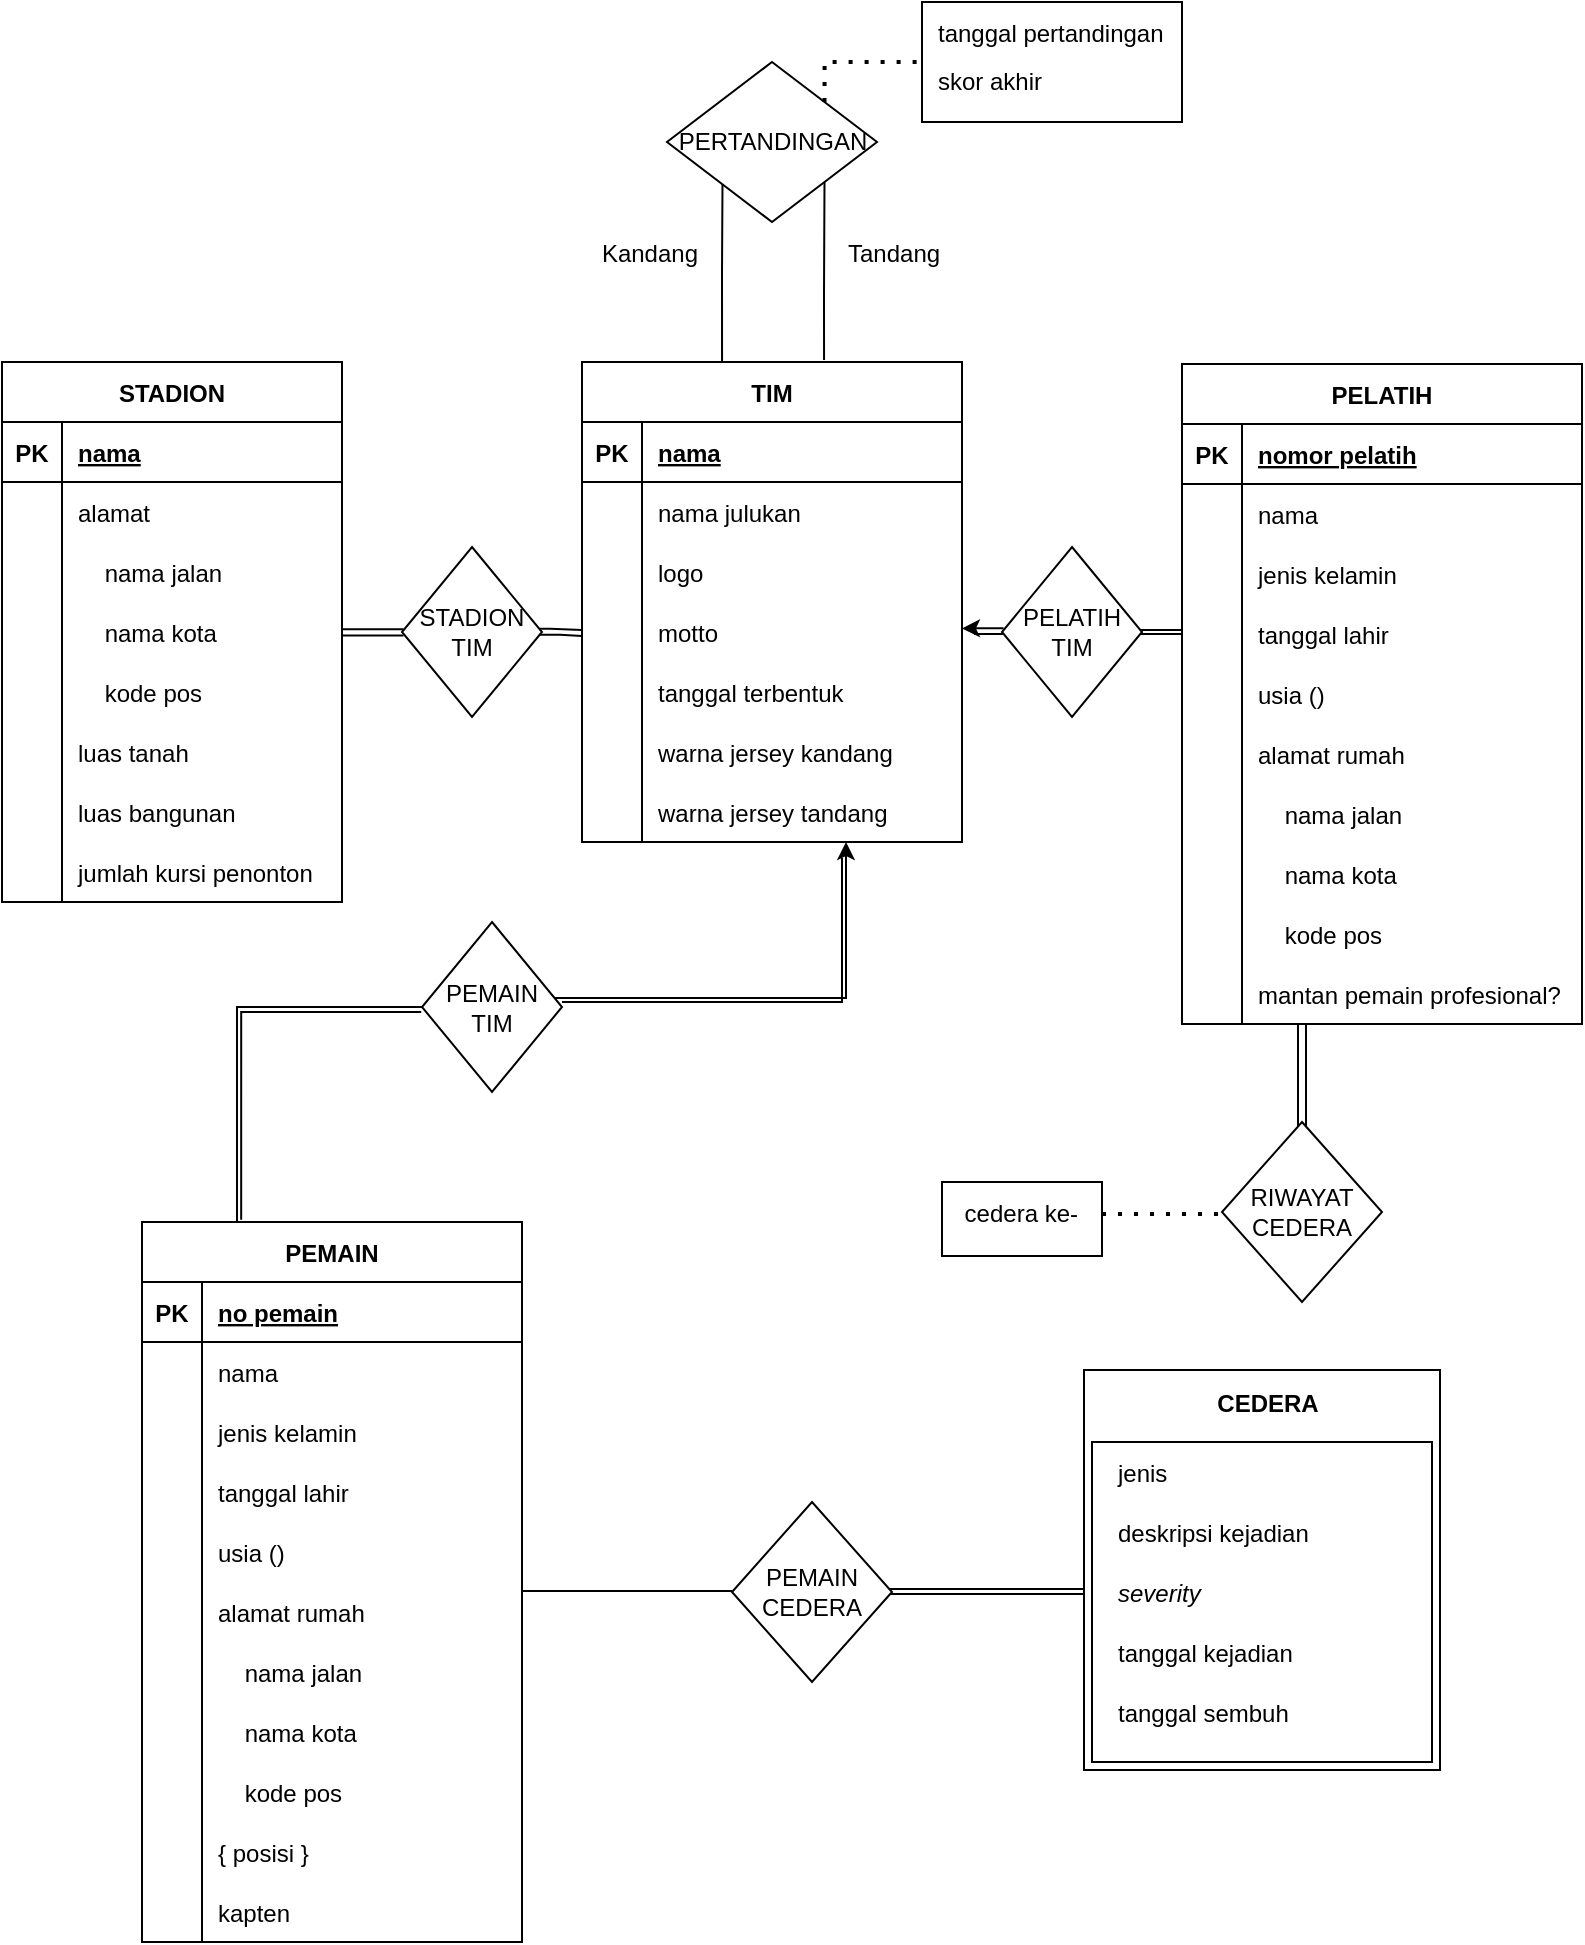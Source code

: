<mxfile version="15.4.3" type="github">
  <diagram id="R2lEEEUBdFMjLlhIrx00" name="Page-1">
    <mxGraphModel dx="981" dy="501" grid="1" gridSize="10" guides="1" tooltips="1" connect="1" arrows="1" fold="1" page="1" pageScale="1" pageWidth="850" pageHeight="1100" math="0" shadow="0" extFonts="Permanent Marker^https://fonts.googleapis.com/css?family=Permanent+Marker">
      <root>
        <mxCell id="0" />
        <mxCell id="1" parent="0" />
        <mxCell id="3cs7iNOFk-TtoTwp1J67-280" value="" style="rounded=0;whiteSpace=wrap;html=1;align=right;" vertex="1" parent="1">
          <mxGeometry x="561" y="704" width="178" height="200" as="geometry" />
        </mxCell>
        <mxCell id="3cs7iNOFk-TtoTwp1J67-141" value="" style="rounded=0;whiteSpace=wrap;html=1;align=right;" vertex="1" parent="1">
          <mxGeometry x="480" y="20" width="130" height="60" as="geometry" />
        </mxCell>
        <mxCell id="C-vyLk0tnHw3VtMMgP7b-2" value="STADION" style="shape=table;startSize=30;container=1;collapsible=1;childLayout=tableLayout;fixedRows=1;rowLines=0;fontStyle=1;align=center;resizeLast=1;" parent="1" vertex="1">
          <mxGeometry x="20" y="200" width="170" height="270" as="geometry" />
        </mxCell>
        <mxCell id="C-vyLk0tnHw3VtMMgP7b-3" value="" style="shape=partialRectangle;collapsible=0;dropTarget=0;pointerEvents=0;fillColor=none;points=[[0,0.5],[1,0.5]];portConstraint=eastwest;top=0;left=0;right=0;bottom=1;" parent="C-vyLk0tnHw3VtMMgP7b-2" vertex="1">
          <mxGeometry y="30" width="170" height="30" as="geometry" />
        </mxCell>
        <mxCell id="C-vyLk0tnHw3VtMMgP7b-4" value="PK" style="shape=partialRectangle;overflow=hidden;connectable=0;fillColor=none;top=0;left=0;bottom=0;right=0;fontStyle=1;" parent="C-vyLk0tnHw3VtMMgP7b-3" vertex="1">
          <mxGeometry width="30" height="30" as="geometry">
            <mxRectangle width="30" height="30" as="alternateBounds" />
          </mxGeometry>
        </mxCell>
        <mxCell id="C-vyLk0tnHw3VtMMgP7b-5" value="nama" style="shape=partialRectangle;overflow=hidden;connectable=0;fillColor=none;top=0;left=0;bottom=0;right=0;align=left;spacingLeft=6;fontStyle=5;" parent="C-vyLk0tnHw3VtMMgP7b-3" vertex="1">
          <mxGeometry x="30" width="140" height="30" as="geometry">
            <mxRectangle width="140" height="30" as="alternateBounds" />
          </mxGeometry>
        </mxCell>
        <mxCell id="C-vyLk0tnHw3VtMMgP7b-6" value="" style="shape=partialRectangle;collapsible=0;dropTarget=0;pointerEvents=0;fillColor=none;points=[[0,0.5],[1,0.5]];portConstraint=eastwest;top=0;left=0;right=0;bottom=0;" parent="C-vyLk0tnHw3VtMMgP7b-2" vertex="1">
          <mxGeometry y="60" width="170" height="30" as="geometry" />
        </mxCell>
        <mxCell id="C-vyLk0tnHw3VtMMgP7b-7" value="" style="shape=partialRectangle;overflow=hidden;connectable=0;fillColor=none;top=0;left=0;bottom=0;right=0;" parent="C-vyLk0tnHw3VtMMgP7b-6" vertex="1">
          <mxGeometry width="30" height="30" as="geometry">
            <mxRectangle width="30" height="30" as="alternateBounds" />
          </mxGeometry>
        </mxCell>
        <mxCell id="C-vyLk0tnHw3VtMMgP7b-8" value="alamat" style="shape=partialRectangle;overflow=hidden;connectable=0;fillColor=none;top=0;left=0;bottom=0;right=0;align=left;spacingLeft=6;" parent="C-vyLk0tnHw3VtMMgP7b-6" vertex="1">
          <mxGeometry x="30" width="140" height="30" as="geometry">
            <mxRectangle width="140" height="30" as="alternateBounds" />
          </mxGeometry>
        </mxCell>
        <mxCell id="C-vyLk0tnHw3VtMMgP7b-9" value="" style="shape=partialRectangle;collapsible=0;dropTarget=0;pointerEvents=0;fillColor=none;points=[[0,0.5],[1,0.5]];portConstraint=eastwest;top=0;left=0;right=0;bottom=0;" parent="C-vyLk0tnHw3VtMMgP7b-2" vertex="1">
          <mxGeometry y="90" width="170" height="30" as="geometry" />
        </mxCell>
        <mxCell id="C-vyLk0tnHw3VtMMgP7b-10" value="" style="shape=partialRectangle;overflow=hidden;connectable=0;fillColor=none;top=0;left=0;bottom=0;right=0;" parent="C-vyLk0tnHw3VtMMgP7b-9" vertex="1">
          <mxGeometry width="30" height="30" as="geometry">
            <mxRectangle width="30" height="30" as="alternateBounds" />
          </mxGeometry>
        </mxCell>
        <mxCell id="C-vyLk0tnHw3VtMMgP7b-11" value="    nama jalan" style="shape=partialRectangle;overflow=hidden;connectable=0;fillColor=none;top=0;left=0;bottom=0;right=0;align=left;spacingLeft=6;" parent="C-vyLk0tnHw3VtMMgP7b-9" vertex="1">
          <mxGeometry x="30" width="140" height="30" as="geometry">
            <mxRectangle width="140" height="30" as="alternateBounds" />
          </mxGeometry>
        </mxCell>
        <mxCell id="3cs7iNOFk-TtoTwp1J67-27" value="" style="shape=partialRectangle;collapsible=0;dropTarget=0;pointerEvents=0;fillColor=none;points=[[0,0.5],[1,0.5]];portConstraint=eastwest;top=0;left=0;right=0;bottom=0;" vertex="1" parent="C-vyLk0tnHw3VtMMgP7b-2">
          <mxGeometry y="120" width="170" height="30" as="geometry" />
        </mxCell>
        <mxCell id="3cs7iNOFk-TtoTwp1J67-28" value="" style="shape=partialRectangle;overflow=hidden;connectable=0;fillColor=none;top=0;left=0;bottom=0;right=0;" vertex="1" parent="3cs7iNOFk-TtoTwp1J67-27">
          <mxGeometry width="30" height="30" as="geometry">
            <mxRectangle width="30" height="30" as="alternateBounds" />
          </mxGeometry>
        </mxCell>
        <mxCell id="3cs7iNOFk-TtoTwp1J67-29" value="    nama kota" style="shape=partialRectangle;overflow=hidden;connectable=0;fillColor=none;top=0;left=0;bottom=0;right=0;align=left;spacingLeft=6;" vertex="1" parent="3cs7iNOFk-TtoTwp1J67-27">
          <mxGeometry x="30" width="140" height="30" as="geometry">
            <mxRectangle width="140" height="30" as="alternateBounds" />
          </mxGeometry>
        </mxCell>
        <mxCell id="3cs7iNOFk-TtoTwp1J67-45" value="" style="shape=partialRectangle;collapsible=0;dropTarget=0;pointerEvents=0;fillColor=none;points=[[0,0.5],[1,0.5]];portConstraint=eastwest;top=0;left=0;right=0;bottom=0;" vertex="1" parent="C-vyLk0tnHw3VtMMgP7b-2">
          <mxGeometry y="150" width="170" height="30" as="geometry" />
        </mxCell>
        <mxCell id="3cs7iNOFk-TtoTwp1J67-46" value="" style="shape=partialRectangle;overflow=hidden;connectable=0;fillColor=none;top=0;left=0;bottom=0;right=0;" vertex="1" parent="3cs7iNOFk-TtoTwp1J67-45">
          <mxGeometry width="30" height="30" as="geometry">
            <mxRectangle width="30" height="30" as="alternateBounds" />
          </mxGeometry>
        </mxCell>
        <mxCell id="3cs7iNOFk-TtoTwp1J67-47" value="    kode pos" style="shape=partialRectangle;overflow=hidden;connectable=0;fillColor=none;top=0;left=0;bottom=0;right=0;align=left;spacingLeft=6;" vertex="1" parent="3cs7iNOFk-TtoTwp1J67-45">
          <mxGeometry x="30" width="140" height="30" as="geometry">
            <mxRectangle width="140" height="30" as="alternateBounds" />
          </mxGeometry>
        </mxCell>
        <mxCell id="3cs7iNOFk-TtoTwp1J67-42" value="" style="shape=partialRectangle;collapsible=0;dropTarget=0;pointerEvents=0;fillColor=none;points=[[0,0.5],[1,0.5]];portConstraint=eastwest;top=0;left=0;right=0;bottom=0;" vertex="1" parent="C-vyLk0tnHw3VtMMgP7b-2">
          <mxGeometry y="180" width="170" height="30" as="geometry" />
        </mxCell>
        <mxCell id="3cs7iNOFk-TtoTwp1J67-43" value="" style="shape=partialRectangle;overflow=hidden;connectable=0;fillColor=none;top=0;left=0;bottom=0;right=0;" vertex="1" parent="3cs7iNOFk-TtoTwp1J67-42">
          <mxGeometry width="30" height="30" as="geometry">
            <mxRectangle width="30" height="30" as="alternateBounds" />
          </mxGeometry>
        </mxCell>
        <mxCell id="3cs7iNOFk-TtoTwp1J67-44" value="luas tanah" style="shape=partialRectangle;overflow=hidden;connectable=0;fillColor=none;top=0;left=0;bottom=0;right=0;align=left;spacingLeft=6;" vertex="1" parent="3cs7iNOFk-TtoTwp1J67-42">
          <mxGeometry x="30" width="140" height="30" as="geometry">
            <mxRectangle width="140" height="30" as="alternateBounds" />
          </mxGeometry>
        </mxCell>
        <mxCell id="3cs7iNOFk-TtoTwp1J67-48" value="" style="shape=partialRectangle;collapsible=0;dropTarget=0;pointerEvents=0;fillColor=none;points=[[0,0.5],[1,0.5]];portConstraint=eastwest;top=0;left=0;right=0;bottom=0;" vertex="1" parent="C-vyLk0tnHw3VtMMgP7b-2">
          <mxGeometry y="210" width="170" height="30" as="geometry" />
        </mxCell>
        <mxCell id="3cs7iNOFk-TtoTwp1J67-49" value="" style="shape=partialRectangle;overflow=hidden;connectable=0;fillColor=none;top=0;left=0;bottom=0;right=0;" vertex="1" parent="3cs7iNOFk-TtoTwp1J67-48">
          <mxGeometry width="30" height="30" as="geometry">
            <mxRectangle width="30" height="30" as="alternateBounds" />
          </mxGeometry>
        </mxCell>
        <mxCell id="3cs7iNOFk-TtoTwp1J67-50" value="luas bangunan" style="shape=partialRectangle;overflow=hidden;connectable=0;fillColor=none;top=0;left=0;bottom=0;right=0;align=left;spacingLeft=6;" vertex="1" parent="3cs7iNOFk-TtoTwp1J67-48">
          <mxGeometry x="30" width="140" height="30" as="geometry">
            <mxRectangle width="140" height="30" as="alternateBounds" />
          </mxGeometry>
        </mxCell>
        <mxCell id="3cs7iNOFk-TtoTwp1J67-51" value="" style="shape=partialRectangle;collapsible=0;dropTarget=0;pointerEvents=0;fillColor=none;points=[[0,0.5],[1,0.5]];portConstraint=eastwest;top=0;left=0;right=0;bottom=0;" vertex="1" parent="C-vyLk0tnHw3VtMMgP7b-2">
          <mxGeometry y="240" width="170" height="30" as="geometry" />
        </mxCell>
        <mxCell id="3cs7iNOFk-TtoTwp1J67-52" value="" style="shape=partialRectangle;overflow=hidden;connectable=0;fillColor=none;top=0;left=0;bottom=0;right=0;" vertex="1" parent="3cs7iNOFk-TtoTwp1J67-51">
          <mxGeometry width="30" height="30" as="geometry">
            <mxRectangle width="30" height="30" as="alternateBounds" />
          </mxGeometry>
        </mxCell>
        <mxCell id="3cs7iNOFk-TtoTwp1J67-53" value="jumlah kursi penonton" style="shape=partialRectangle;overflow=hidden;connectable=0;fillColor=none;top=0;left=0;bottom=0;right=0;align=left;spacingLeft=6;" vertex="1" parent="3cs7iNOFk-TtoTwp1J67-51">
          <mxGeometry x="30" width="140" height="30" as="geometry">
            <mxRectangle width="140" height="30" as="alternateBounds" />
          </mxGeometry>
        </mxCell>
        <mxCell id="C-vyLk0tnHw3VtMMgP7b-13" value="PELATIH" style="shape=table;startSize=30;container=1;collapsible=1;childLayout=tableLayout;fixedRows=1;rowLines=0;fontStyle=1;align=center;resizeLast=1;" parent="1" vertex="1">
          <mxGeometry x="610" y="201" width="200" height="330" as="geometry" />
        </mxCell>
        <mxCell id="C-vyLk0tnHw3VtMMgP7b-14" value="" style="shape=partialRectangle;collapsible=0;dropTarget=0;pointerEvents=0;fillColor=none;points=[[0,0.5],[1,0.5]];portConstraint=eastwest;top=0;left=0;right=0;bottom=1;" parent="C-vyLk0tnHw3VtMMgP7b-13" vertex="1">
          <mxGeometry y="30" width="200" height="30" as="geometry" />
        </mxCell>
        <mxCell id="C-vyLk0tnHw3VtMMgP7b-15" value="PK" style="shape=partialRectangle;overflow=hidden;connectable=0;fillColor=none;top=0;left=0;bottom=0;right=0;fontStyle=1;" parent="C-vyLk0tnHw3VtMMgP7b-14" vertex="1">
          <mxGeometry width="30" height="30" as="geometry">
            <mxRectangle width="30" height="30" as="alternateBounds" />
          </mxGeometry>
        </mxCell>
        <mxCell id="C-vyLk0tnHw3VtMMgP7b-16" value="nomor pelatih" style="shape=partialRectangle;overflow=hidden;connectable=0;fillColor=none;top=0;left=0;bottom=0;right=0;align=left;spacingLeft=6;fontStyle=5;" parent="C-vyLk0tnHw3VtMMgP7b-14" vertex="1">
          <mxGeometry x="30" width="170" height="30" as="geometry">
            <mxRectangle width="170" height="30" as="alternateBounds" />
          </mxGeometry>
        </mxCell>
        <mxCell id="C-vyLk0tnHw3VtMMgP7b-17" value="" style="shape=partialRectangle;collapsible=0;dropTarget=0;pointerEvents=0;fillColor=none;points=[[0,0.5],[1,0.5]];portConstraint=eastwest;top=0;left=0;right=0;bottom=0;" parent="C-vyLk0tnHw3VtMMgP7b-13" vertex="1">
          <mxGeometry y="60" width="200" height="30" as="geometry" />
        </mxCell>
        <mxCell id="C-vyLk0tnHw3VtMMgP7b-18" value="" style="shape=partialRectangle;overflow=hidden;connectable=0;fillColor=none;top=0;left=0;bottom=0;right=0;" parent="C-vyLk0tnHw3VtMMgP7b-17" vertex="1">
          <mxGeometry width="30" height="30" as="geometry">
            <mxRectangle width="30" height="30" as="alternateBounds" />
          </mxGeometry>
        </mxCell>
        <mxCell id="C-vyLk0tnHw3VtMMgP7b-19" value="nama" style="shape=partialRectangle;overflow=hidden;connectable=0;fillColor=none;top=0;left=0;bottom=0;right=0;align=left;spacingLeft=6;" parent="C-vyLk0tnHw3VtMMgP7b-17" vertex="1">
          <mxGeometry x="30" width="170" height="30" as="geometry">
            <mxRectangle width="170" height="30" as="alternateBounds" />
          </mxGeometry>
        </mxCell>
        <mxCell id="C-vyLk0tnHw3VtMMgP7b-20" value="" style="shape=partialRectangle;collapsible=0;dropTarget=0;pointerEvents=0;fillColor=none;points=[[0,0.5],[1,0.5]];portConstraint=eastwest;top=0;left=0;right=0;bottom=0;" parent="C-vyLk0tnHw3VtMMgP7b-13" vertex="1">
          <mxGeometry y="90" width="200" height="30" as="geometry" />
        </mxCell>
        <mxCell id="C-vyLk0tnHw3VtMMgP7b-21" value="" style="shape=partialRectangle;overflow=hidden;connectable=0;fillColor=none;top=0;left=0;bottom=0;right=0;" parent="C-vyLk0tnHw3VtMMgP7b-20" vertex="1">
          <mxGeometry width="30" height="30" as="geometry">
            <mxRectangle width="30" height="30" as="alternateBounds" />
          </mxGeometry>
        </mxCell>
        <mxCell id="C-vyLk0tnHw3VtMMgP7b-22" value="jenis kelamin" style="shape=partialRectangle;overflow=hidden;connectable=0;fillColor=none;top=0;left=0;bottom=0;right=0;align=left;spacingLeft=6;" parent="C-vyLk0tnHw3VtMMgP7b-20" vertex="1">
          <mxGeometry x="30" width="170" height="30" as="geometry">
            <mxRectangle width="170" height="30" as="alternateBounds" />
          </mxGeometry>
        </mxCell>
        <mxCell id="3cs7iNOFk-TtoTwp1J67-61" value="" style="shape=partialRectangle;collapsible=0;dropTarget=0;pointerEvents=0;fillColor=none;points=[[0,0.5],[1,0.5]];portConstraint=eastwest;top=0;left=0;right=0;bottom=0;" vertex="1" parent="C-vyLk0tnHw3VtMMgP7b-13">
          <mxGeometry y="120" width="200" height="30" as="geometry" />
        </mxCell>
        <mxCell id="3cs7iNOFk-TtoTwp1J67-62" value="" style="shape=partialRectangle;overflow=hidden;connectable=0;fillColor=none;top=0;left=0;bottom=0;right=0;" vertex="1" parent="3cs7iNOFk-TtoTwp1J67-61">
          <mxGeometry width="30" height="30" as="geometry">
            <mxRectangle width="30" height="30" as="alternateBounds" />
          </mxGeometry>
        </mxCell>
        <mxCell id="3cs7iNOFk-TtoTwp1J67-63" value="tanggal lahir" style="shape=partialRectangle;overflow=hidden;connectable=0;fillColor=none;top=0;left=0;bottom=0;right=0;align=left;spacingLeft=6;" vertex="1" parent="3cs7iNOFk-TtoTwp1J67-61">
          <mxGeometry x="30" width="170" height="30" as="geometry">
            <mxRectangle width="170" height="30" as="alternateBounds" />
          </mxGeometry>
        </mxCell>
        <mxCell id="3cs7iNOFk-TtoTwp1J67-76" value="" style="shape=partialRectangle;collapsible=0;dropTarget=0;pointerEvents=0;fillColor=none;points=[[0,0.5],[1,0.5]];portConstraint=eastwest;top=0;left=0;right=0;bottom=0;" vertex="1" parent="C-vyLk0tnHw3VtMMgP7b-13">
          <mxGeometry y="150" width="200" height="30" as="geometry" />
        </mxCell>
        <mxCell id="3cs7iNOFk-TtoTwp1J67-77" value="" style="shape=partialRectangle;overflow=hidden;connectable=0;fillColor=none;top=0;left=0;bottom=0;right=0;" vertex="1" parent="3cs7iNOFk-TtoTwp1J67-76">
          <mxGeometry width="30" height="30" as="geometry">
            <mxRectangle width="30" height="30" as="alternateBounds" />
          </mxGeometry>
        </mxCell>
        <mxCell id="3cs7iNOFk-TtoTwp1J67-78" value="usia ()" style="shape=partialRectangle;overflow=hidden;connectable=0;fillColor=none;top=0;left=0;bottom=0;right=0;align=left;spacingLeft=6;" vertex="1" parent="3cs7iNOFk-TtoTwp1J67-76">
          <mxGeometry x="30" width="170" height="30" as="geometry">
            <mxRectangle width="170" height="30" as="alternateBounds" />
          </mxGeometry>
        </mxCell>
        <mxCell id="3cs7iNOFk-TtoTwp1J67-79" value="" style="shape=partialRectangle;collapsible=0;dropTarget=0;pointerEvents=0;fillColor=none;points=[[0,0.5],[1,0.5]];portConstraint=eastwest;top=0;left=0;right=0;bottom=0;" vertex="1" parent="C-vyLk0tnHw3VtMMgP7b-13">
          <mxGeometry y="180" width="200" height="30" as="geometry" />
        </mxCell>
        <mxCell id="3cs7iNOFk-TtoTwp1J67-80" value="" style="shape=partialRectangle;overflow=hidden;connectable=0;fillColor=none;top=0;left=0;bottom=0;right=0;" vertex="1" parent="3cs7iNOFk-TtoTwp1J67-79">
          <mxGeometry width="30" height="30" as="geometry">
            <mxRectangle width="30" height="30" as="alternateBounds" />
          </mxGeometry>
        </mxCell>
        <mxCell id="3cs7iNOFk-TtoTwp1J67-81" value="alamat rumah" style="shape=partialRectangle;overflow=hidden;connectable=0;fillColor=none;top=0;left=0;bottom=0;right=0;align=left;spacingLeft=6;" vertex="1" parent="3cs7iNOFk-TtoTwp1J67-79">
          <mxGeometry x="30" width="170" height="30" as="geometry">
            <mxRectangle width="170" height="30" as="alternateBounds" />
          </mxGeometry>
        </mxCell>
        <mxCell id="3cs7iNOFk-TtoTwp1J67-82" value="" style="shape=partialRectangle;collapsible=0;dropTarget=0;pointerEvents=0;fillColor=none;points=[[0,0.5],[1,0.5]];portConstraint=eastwest;top=0;left=0;right=0;bottom=0;" vertex="1" parent="C-vyLk0tnHw3VtMMgP7b-13">
          <mxGeometry y="210" width="200" height="30" as="geometry" />
        </mxCell>
        <mxCell id="3cs7iNOFk-TtoTwp1J67-83" value="" style="shape=partialRectangle;overflow=hidden;connectable=0;fillColor=none;top=0;left=0;bottom=0;right=0;" vertex="1" parent="3cs7iNOFk-TtoTwp1J67-82">
          <mxGeometry width="30" height="30" as="geometry">
            <mxRectangle width="30" height="30" as="alternateBounds" />
          </mxGeometry>
        </mxCell>
        <mxCell id="3cs7iNOFk-TtoTwp1J67-84" value="    nama jalan" style="shape=partialRectangle;overflow=hidden;connectable=0;fillColor=none;top=0;left=0;bottom=0;right=0;align=left;spacingLeft=6;" vertex="1" parent="3cs7iNOFk-TtoTwp1J67-82">
          <mxGeometry x="30" width="170" height="30" as="geometry">
            <mxRectangle width="170" height="30" as="alternateBounds" />
          </mxGeometry>
        </mxCell>
        <mxCell id="3cs7iNOFk-TtoTwp1J67-85" value="" style="shape=partialRectangle;collapsible=0;dropTarget=0;pointerEvents=0;fillColor=none;points=[[0,0.5],[1,0.5]];portConstraint=eastwest;top=0;left=0;right=0;bottom=0;" vertex="1" parent="C-vyLk0tnHw3VtMMgP7b-13">
          <mxGeometry y="240" width="200" height="30" as="geometry" />
        </mxCell>
        <mxCell id="3cs7iNOFk-TtoTwp1J67-86" value="" style="shape=partialRectangle;overflow=hidden;connectable=0;fillColor=none;top=0;left=0;bottom=0;right=0;" vertex="1" parent="3cs7iNOFk-TtoTwp1J67-85">
          <mxGeometry width="30" height="30" as="geometry">
            <mxRectangle width="30" height="30" as="alternateBounds" />
          </mxGeometry>
        </mxCell>
        <mxCell id="3cs7iNOFk-TtoTwp1J67-87" value="    nama kota" style="shape=partialRectangle;overflow=hidden;connectable=0;fillColor=none;top=0;left=0;bottom=0;right=0;align=left;spacingLeft=6;" vertex="1" parent="3cs7iNOFk-TtoTwp1J67-85">
          <mxGeometry x="30" width="170" height="30" as="geometry">
            <mxRectangle width="170" height="30" as="alternateBounds" />
          </mxGeometry>
        </mxCell>
        <mxCell id="3cs7iNOFk-TtoTwp1J67-88" value="" style="shape=partialRectangle;collapsible=0;dropTarget=0;pointerEvents=0;fillColor=none;points=[[0,0.5],[1,0.5]];portConstraint=eastwest;top=0;left=0;right=0;bottom=0;" vertex="1" parent="C-vyLk0tnHw3VtMMgP7b-13">
          <mxGeometry y="270" width="200" height="30" as="geometry" />
        </mxCell>
        <mxCell id="3cs7iNOFk-TtoTwp1J67-89" value="" style="shape=partialRectangle;overflow=hidden;connectable=0;fillColor=none;top=0;left=0;bottom=0;right=0;" vertex="1" parent="3cs7iNOFk-TtoTwp1J67-88">
          <mxGeometry width="30" height="30" as="geometry">
            <mxRectangle width="30" height="30" as="alternateBounds" />
          </mxGeometry>
        </mxCell>
        <mxCell id="3cs7iNOFk-TtoTwp1J67-90" value="    kode pos" style="shape=partialRectangle;overflow=hidden;connectable=0;fillColor=none;top=0;left=0;bottom=0;right=0;align=left;spacingLeft=6;" vertex="1" parent="3cs7iNOFk-TtoTwp1J67-88">
          <mxGeometry x="30" width="170" height="30" as="geometry">
            <mxRectangle width="170" height="30" as="alternateBounds" />
          </mxGeometry>
        </mxCell>
        <mxCell id="3cs7iNOFk-TtoTwp1J67-91" value="" style="shape=partialRectangle;collapsible=0;dropTarget=0;pointerEvents=0;fillColor=none;points=[[0,0.5],[1,0.5]];portConstraint=eastwest;top=0;left=0;right=0;bottom=0;" vertex="1" parent="C-vyLk0tnHw3VtMMgP7b-13">
          <mxGeometry y="300" width="200" height="30" as="geometry" />
        </mxCell>
        <mxCell id="3cs7iNOFk-TtoTwp1J67-92" value="" style="shape=partialRectangle;overflow=hidden;connectable=0;fillColor=none;top=0;left=0;bottom=0;right=0;" vertex="1" parent="3cs7iNOFk-TtoTwp1J67-91">
          <mxGeometry width="30" height="30" as="geometry">
            <mxRectangle width="30" height="30" as="alternateBounds" />
          </mxGeometry>
        </mxCell>
        <mxCell id="3cs7iNOFk-TtoTwp1J67-93" value="mantan pemain profesional?" style="shape=partialRectangle;overflow=hidden;connectable=0;fillColor=none;top=0;left=0;bottom=0;right=0;align=left;spacingLeft=6;" vertex="1" parent="3cs7iNOFk-TtoTwp1J67-91">
          <mxGeometry x="30" width="170" height="30" as="geometry">
            <mxRectangle width="170" height="30" as="alternateBounds" />
          </mxGeometry>
        </mxCell>
        <mxCell id="C-vyLk0tnHw3VtMMgP7b-23" value="TIM" style="shape=table;startSize=30;container=1;collapsible=1;childLayout=tableLayout;fixedRows=1;rowLines=0;fontStyle=1;align=center;resizeLast=1;" parent="1" vertex="1">
          <mxGeometry x="310" y="200" width="190" height="240" as="geometry" />
        </mxCell>
        <mxCell id="C-vyLk0tnHw3VtMMgP7b-24" value="" style="shape=partialRectangle;collapsible=0;dropTarget=0;pointerEvents=0;fillColor=none;points=[[0,0.5],[1,0.5]];portConstraint=eastwest;top=0;left=0;right=0;bottom=1;" parent="C-vyLk0tnHw3VtMMgP7b-23" vertex="1">
          <mxGeometry y="30" width="190" height="30" as="geometry" />
        </mxCell>
        <mxCell id="C-vyLk0tnHw3VtMMgP7b-25" value="PK" style="shape=partialRectangle;overflow=hidden;connectable=0;fillColor=none;top=0;left=0;bottom=0;right=0;fontStyle=1;" parent="C-vyLk0tnHw3VtMMgP7b-24" vertex="1">
          <mxGeometry width="30" height="30" as="geometry">
            <mxRectangle width="30" height="30" as="alternateBounds" />
          </mxGeometry>
        </mxCell>
        <mxCell id="C-vyLk0tnHw3VtMMgP7b-26" value="nama" style="shape=partialRectangle;overflow=hidden;connectable=0;fillColor=none;top=0;left=0;bottom=0;right=0;align=left;spacingLeft=6;fontStyle=5;" parent="C-vyLk0tnHw3VtMMgP7b-24" vertex="1">
          <mxGeometry x="30" width="160" height="30" as="geometry">
            <mxRectangle width="160" height="30" as="alternateBounds" />
          </mxGeometry>
        </mxCell>
        <mxCell id="C-vyLk0tnHw3VtMMgP7b-27" value="" style="shape=partialRectangle;collapsible=0;dropTarget=0;pointerEvents=0;fillColor=none;points=[[0,0.5],[1,0.5]];portConstraint=eastwest;top=0;left=0;right=0;bottom=0;" parent="C-vyLk0tnHw3VtMMgP7b-23" vertex="1">
          <mxGeometry y="60" width="190" height="30" as="geometry" />
        </mxCell>
        <mxCell id="C-vyLk0tnHw3VtMMgP7b-28" value="" style="shape=partialRectangle;overflow=hidden;connectable=0;fillColor=none;top=0;left=0;bottom=0;right=0;" parent="C-vyLk0tnHw3VtMMgP7b-27" vertex="1">
          <mxGeometry width="30" height="30" as="geometry">
            <mxRectangle width="30" height="30" as="alternateBounds" />
          </mxGeometry>
        </mxCell>
        <mxCell id="C-vyLk0tnHw3VtMMgP7b-29" value="nama julukan" style="shape=partialRectangle;overflow=hidden;connectable=0;fillColor=none;top=0;left=0;bottom=0;right=0;align=left;spacingLeft=6;" parent="C-vyLk0tnHw3VtMMgP7b-27" vertex="1">
          <mxGeometry x="30" width="160" height="30" as="geometry">
            <mxRectangle width="160" height="30" as="alternateBounds" />
          </mxGeometry>
        </mxCell>
        <mxCell id="3cs7iNOFk-TtoTwp1J67-9" value="" style="shape=partialRectangle;collapsible=0;dropTarget=0;pointerEvents=0;fillColor=none;points=[[0,0.5],[1,0.5]];portConstraint=eastwest;top=0;left=0;right=0;bottom=0;" vertex="1" parent="C-vyLk0tnHw3VtMMgP7b-23">
          <mxGeometry y="90" width="190" height="30" as="geometry" />
        </mxCell>
        <mxCell id="3cs7iNOFk-TtoTwp1J67-10" value="" style="shape=partialRectangle;overflow=hidden;connectable=0;fillColor=none;top=0;left=0;bottom=0;right=0;" vertex="1" parent="3cs7iNOFk-TtoTwp1J67-9">
          <mxGeometry width="30" height="30" as="geometry">
            <mxRectangle width="30" height="30" as="alternateBounds" />
          </mxGeometry>
        </mxCell>
        <mxCell id="3cs7iNOFk-TtoTwp1J67-11" value="logo" style="shape=partialRectangle;overflow=hidden;connectable=0;fillColor=none;top=0;left=0;bottom=0;right=0;align=left;spacingLeft=6;" vertex="1" parent="3cs7iNOFk-TtoTwp1J67-9">
          <mxGeometry x="30" width="160" height="30" as="geometry">
            <mxRectangle width="160" height="30" as="alternateBounds" />
          </mxGeometry>
        </mxCell>
        <mxCell id="3cs7iNOFk-TtoTwp1J67-12" value="" style="shape=partialRectangle;collapsible=0;dropTarget=0;pointerEvents=0;fillColor=none;points=[[0,0.5],[1,0.5]];portConstraint=eastwest;top=0;left=0;right=0;bottom=0;" vertex="1" parent="C-vyLk0tnHw3VtMMgP7b-23">
          <mxGeometry y="120" width="190" height="30" as="geometry" />
        </mxCell>
        <mxCell id="3cs7iNOFk-TtoTwp1J67-13" value="" style="shape=partialRectangle;overflow=hidden;connectable=0;fillColor=none;top=0;left=0;bottom=0;right=0;" vertex="1" parent="3cs7iNOFk-TtoTwp1J67-12">
          <mxGeometry width="30" height="30" as="geometry">
            <mxRectangle width="30" height="30" as="alternateBounds" />
          </mxGeometry>
        </mxCell>
        <mxCell id="3cs7iNOFk-TtoTwp1J67-14" value="motto" style="shape=partialRectangle;overflow=hidden;connectable=0;fillColor=none;top=0;left=0;bottom=0;right=0;align=left;spacingLeft=6;" vertex="1" parent="3cs7iNOFk-TtoTwp1J67-12">
          <mxGeometry x="30" width="160" height="30" as="geometry">
            <mxRectangle width="160" height="30" as="alternateBounds" />
          </mxGeometry>
        </mxCell>
        <mxCell id="3cs7iNOFk-TtoTwp1J67-15" value="" style="shape=partialRectangle;collapsible=0;dropTarget=0;pointerEvents=0;fillColor=none;points=[[0,0.5],[1,0.5]];portConstraint=eastwest;top=0;left=0;right=0;bottom=0;" vertex="1" parent="C-vyLk0tnHw3VtMMgP7b-23">
          <mxGeometry y="150" width="190" height="30" as="geometry" />
        </mxCell>
        <mxCell id="3cs7iNOFk-TtoTwp1J67-16" value="" style="shape=partialRectangle;overflow=hidden;connectable=0;fillColor=none;top=0;left=0;bottom=0;right=0;" vertex="1" parent="3cs7iNOFk-TtoTwp1J67-15">
          <mxGeometry width="30" height="30" as="geometry">
            <mxRectangle width="30" height="30" as="alternateBounds" />
          </mxGeometry>
        </mxCell>
        <mxCell id="3cs7iNOFk-TtoTwp1J67-17" value="tanggal terbentuk" style="shape=partialRectangle;overflow=hidden;connectable=0;fillColor=none;top=0;left=0;bottom=0;right=0;align=left;spacingLeft=6;" vertex="1" parent="3cs7iNOFk-TtoTwp1J67-15">
          <mxGeometry x="30" width="160" height="30" as="geometry">
            <mxRectangle width="160" height="30" as="alternateBounds" />
          </mxGeometry>
        </mxCell>
        <mxCell id="3cs7iNOFk-TtoTwp1J67-18" value="" style="shape=partialRectangle;collapsible=0;dropTarget=0;pointerEvents=0;fillColor=none;points=[[0,0.5],[1,0.5]];portConstraint=eastwest;top=0;left=0;right=0;bottom=0;" vertex="1" parent="C-vyLk0tnHw3VtMMgP7b-23">
          <mxGeometry y="180" width="190" height="30" as="geometry" />
        </mxCell>
        <mxCell id="3cs7iNOFk-TtoTwp1J67-19" value="" style="shape=partialRectangle;overflow=hidden;connectable=0;fillColor=none;top=0;left=0;bottom=0;right=0;" vertex="1" parent="3cs7iNOFk-TtoTwp1J67-18">
          <mxGeometry width="30" height="30" as="geometry">
            <mxRectangle width="30" height="30" as="alternateBounds" />
          </mxGeometry>
        </mxCell>
        <mxCell id="3cs7iNOFk-TtoTwp1J67-20" value="warna jersey kandang" style="shape=partialRectangle;overflow=hidden;connectable=0;fillColor=none;top=0;left=0;bottom=0;right=0;align=left;spacingLeft=6;" vertex="1" parent="3cs7iNOFk-TtoTwp1J67-18">
          <mxGeometry x="30" width="160" height="30" as="geometry">
            <mxRectangle width="160" height="30" as="alternateBounds" />
          </mxGeometry>
        </mxCell>
        <mxCell id="3cs7iNOFk-TtoTwp1J67-21" value="" style="shape=partialRectangle;collapsible=0;dropTarget=0;pointerEvents=0;fillColor=none;points=[[0,0.5],[1,0.5]];portConstraint=eastwest;top=0;left=0;right=0;bottom=0;" vertex="1" parent="C-vyLk0tnHw3VtMMgP7b-23">
          <mxGeometry y="210" width="190" height="30" as="geometry" />
        </mxCell>
        <mxCell id="3cs7iNOFk-TtoTwp1J67-22" value="" style="shape=partialRectangle;overflow=hidden;connectable=0;fillColor=none;top=0;left=0;bottom=0;right=0;" vertex="1" parent="3cs7iNOFk-TtoTwp1J67-21">
          <mxGeometry width="30" height="30" as="geometry">
            <mxRectangle width="30" height="30" as="alternateBounds" />
          </mxGeometry>
        </mxCell>
        <mxCell id="3cs7iNOFk-TtoTwp1J67-23" value="warna jersey tandang" style="shape=partialRectangle;overflow=hidden;connectable=0;fillColor=none;top=0;left=0;bottom=0;right=0;align=left;spacingLeft=6;" vertex="1" parent="3cs7iNOFk-TtoTwp1J67-21">
          <mxGeometry x="30" width="160" height="30" as="geometry">
            <mxRectangle width="160" height="30" as="alternateBounds" />
          </mxGeometry>
        </mxCell>
        <mxCell id="3cs7iNOFk-TtoTwp1J67-94" value="STADION&lt;br&gt;TIM" style="rhombus;whiteSpace=wrap;html=1;" vertex="1" parent="1">
          <mxGeometry x="220" y="292.5" width="70" height="85" as="geometry" />
        </mxCell>
        <mxCell id="3cs7iNOFk-TtoTwp1J67-99" value="PERTANDINGAN" style="rhombus;whiteSpace=wrap;html=1;" vertex="1" parent="1">
          <mxGeometry x="352.5" y="50" width="105" height="80" as="geometry" />
        </mxCell>
        <mxCell id="3cs7iNOFk-TtoTwp1J67-101" value="" style="endArrow=none;html=1;rounded=0;edgeStyle=orthogonalEdgeStyle;entryX=1;entryY=1;entryDx=0;entryDy=0;exitX=0.637;exitY=-0.004;exitDx=0;exitDy=0;exitPerimeter=0;" edge="1" parent="1" source="C-vyLk0tnHw3VtMMgP7b-23" target="3cs7iNOFk-TtoTwp1J67-99">
          <mxGeometry width="50" height="50" relative="1" as="geometry">
            <mxPoint x="430" y="190" as="sourcePoint" />
            <mxPoint x="450" y="100" as="targetPoint" />
          </mxGeometry>
        </mxCell>
        <mxCell id="3cs7iNOFk-TtoTwp1J67-106" value="" style="endArrow=none;html=1;rounded=0;edgeStyle=orthogonalEdgeStyle;entryX=1;entryY=1;entryDx=0;entryDy=0;exitX=0.637;exitY=-0.004;exitDx=0;exitDy=0;exitPerimeter=0;" edge="1" parent="1">
          <mxGeometry width="50" height="50" relative="1" as="geometry">
            <mxPoint x="380.03" y="200.0" as="sourcePoint" />
            <mxPoint x="380.25" y="111.08" as="targetPoint" />
            <Array as="points">
              <mxPoint x="380" y="155.08" />
            </Array>
          </mxGeometry>
        </mxCell>
        <mxCell id="3cs7iNOFk-TtoTwp1J67-107" value="" style="shape=partialRectangle;collapsible=0;dropTarget=0;pointerEvents=0;fillColor=none;points=[[0,0.5],[1,0.5]];portConstraint=eastwest;top=0;left=0;right=0;bottom=0;" vertex="1" parent="1">
          <mxGeometry x="425" y="130" width="140" height="30" as="geometry" />
        </mxCell>
        <mxCell id="3cs7iNOFk-TtoTwp1J67-108" value="" style="shape=partialRectangle;overflow=hidden;connectable=0;fillColor=none;top=0;left=0;bottom=0;right=0;" vertex="1" parent="3cs7iNOFk-TtoTwp1J67-107">
          <mxGeometry width="22.105" height="30" as="geometry">
            <mxRectangle width="30" height="30" as="alternateBounds" />
          </mxGeometry>
        </mxCell>
        <mxCell id="3cs7iNOFk-TtoTwp1J67-109" value="Tandang" style="shape=partialRectangle;overflow=hidden;connectable=0;fillColor=none;top=0;left=0;bottom=0;right=0;align=left;spacingLeft=6;" vertex="1" parent="3cs7iNOFk-TtoTwp1J67-107">
          <mxGeometry x="10" width="130" height="30" as="geometry">
            <mxRectangle width="160" height="30" as="alternateBounds" />
          </mxGeometry>
        </mxCell>
        <mxCell id="3cs7iNOFk-TtoTwp1J67-110" value="" style="shape=partialRectangle;collapsible=0;dropTarget=0;pointerEvents=0;fillColor=none;points=[[0,0.5],[1,0.5]];portConstraint=eastwest;top=0;left=0;right=0;bottom=0;" vertex="1" parent="1">
          <mxGeometry x="240" y="130" width="140" height="30" as="geometry" />
        </mxCell>
        <mxCell id="3cs7iNOFk-TtoTwp1J67-111" value="" style="shape=partialRectangle;overflow=hidden;connectable=0;fillColor=none;top=0;left=0;bottom=0;right=0;" vertex="1" parent="3cs7iNOFk-TtoTwp1J67-110">
          <mxGeometry width="22.105" height="30" as="geometry">
            <mxRectangle width="30" height="30" as="alternateBounds" />
          </mxGeometry>
        </mxCell>
        <mxCell id="3cs7iNOFk-TtoTwp1J67-112" value="Kandang" style="shape=partialRectangle;overflow=hidden;connectable=0;fillColor=none;top=0;left=0;bottom=0;right=0;align=right;spacingLeft=6;" vertex="1" parent="3cs7iNOFk-TtoTwp1J67-110">
          <mxGeometry width="130" height="30" as="geometry">
            <mxRectangle width="160" height="30" as="alternateBounds" />
          </mxGeometry>
        </mxCell>
        <mxCell id="3cs7iNOFk-TtoTwp1J67-113" value="" style="endArrow=none;dashed=1;html=1;dashPattern=1 3;strokeWidth=2;rounded=0;edgeStyle=orthogonalEdgeStyle;exitX=1;exitY=0;exitDx=0;exitDy=0;" edge="1" parent="1" source="3cs7iNOFk-TtoTwp1J67-99">
          <mxGeometry width="50" height="50" relative="1" as="geometry">
            <mxPoint x="440" y="70" as="sourcePoint" />
            <mxPoint x="480" y="50" as="targetPoint" />
            <Array as="points">
              <mxPoint x="431" y="50" />
            </Array>
          </mxGeometry>
        </mxCell>
        <mxCell id="3cs7iNOFk-TtoTwp1J67-142" value="" style="shape=partialRectangle;collapsible=0;dropTarget=0;pointerEvents=0;fillColor=none;points=[[0,0.5],[1,0.5]];portConstraint=eastwest;top=0;left=0;right=0;bottom=0;" vertex="1" parent="1">
          <mxGeometry x="450" y="20" width="190" height="30" as="geometry" />
        </mxCell>
        <mxCell id="3cs7iNOFk-TtoTwp1J67-143" value="" style="shape=partialRectangle;overflow=hidden;connectable=0;fillColor=none;top=0;left=0;bottom=0;right=0;" vertex="1" parent="3cs7iNOFk-TtoTwp1J67-142">
          <mxGeometry width="30" height="30" as="geometry">
            <mxRectangle width="30" height="30" as="alternateBounds" />
          </mxGeometry>
        </mxCell>
        <mxCell id="3cs7iNOFk-TtoTwp1J67-144" value="tanggal pertandingan" style="shape=partialRectangle;overflow=hidden;connectable=0;fillColor=none;top=0;left=0;bottom=0;right=0;align=left;spacingLeft=6;" vertex="1" parent="3cs7iNOFk-TtoTwp1J67-142">
          <mxGeometry x="30" width="160" height="30" as="geometry">
            <mxRectangle width="160" height="30" as="alternateBounds" />
          </mxGeometry>
        </mxCell>
        <mxCell id="3cs7iNOFk-TtoTwp1J67-148" value="" style="shape=partialRectangle;collapsible=0;dropTarget=0;pointerEvents=0;fillColor=none;points=[[0,0.5],[1,0.5]];portConstraint=eastwest;top=0;left=0;right=0;bottom=0;" vertex="1" parent="1">
          <mxGeometry x="450" y="44" width="190" height="30" as="geometry" />
        </mxCell>
        <mxCell id="3cs7iNOFk-TtoTwp1J67-149" value="" style="shape=partialRectangle;overflow=hidden;connectable=0;fillColor=none;top=0;left=0;bottom=0;right=0;" vertex="1" parent="3cs7iNOFk-TtoTwp1J67-148">
          <mxGeometry width="30" height="30" as="geometry">
            <mxRectangle width="30" height="30" as="alternateBounds" />
          </mxGeometry>
        </mxCell>
        <mxCell id="3cs7iNOFk-TtoTwp1J67-150" value="skor akhir" style="shape=partialRectangle;overflow=hidden;connectable=0;fillColor=none;top=0;left=0;bottom=0;right=0;align=left;spacingLeft=6;" vertex="1" parent="3cs7iNOFk-TtoTwp1J67-148">
          <mxGeometry x="30" width="160" height="30" as="geometry">
            <mxRectangle width="160" height="30" as="alternateBounds" />
          </mxGeometry>
        </mxCell>
        <mxCell id="3cs7iNOFk-TtoTwp1J67-154" value="" style="endArrow=none;html=1;rounded=0;edgeStyle=orthogonalEdgeStyle;entryX=0.011;entryY=0.52;entryDx=0;entryDy=0;entryPerimeter=0;" edge="1" parent="1" target="3cs7iNOFk-TtoTwp1J67-94">
          <mxGeometry width="50" height="50" relative="1" as="geometry">
            <mxPoint x="190" y="339.512" as="sourcePoint" />
            <mxPoint x="220" y="337" as="targetPoint" />
            <Array as="points">
              <mxPoint x="190" y="337" />
            </Array>
          </mxGeometry>
        </mxCell>
        <mxCell id="3cs7iNOFk-TtoTwp1J67-155" value="" style="endArrow=none;html=1;rounded=0;edgeStyle=orthogonalEdgeStyle;entryX=0.011;entryY=0.52;entryDx=0;entryDy=0;entryPerimeter=0;" edge="1" parent="1">
          <mxGeometry width="50" height="50" relative="1" as="geometry">
            <mxPoint x="190" y="336.412" as="sourcePoint" />
            <mxPoint x="220.77" y="333.6" as="targetPoint" />
            <Array as="points">
              <mxPoint x="190" y="333.9" />
            </Array>
          </mxGeometry>
        </mxCell>
        <mxCell id="3cs7iNOFk-TtoTwp1J67-156" value="" style="endArrow=none;html=1;rounded=0;edgeStyle=orthogonalEdgeStyle;exitX=0.999;exitY=0.481;exitDx=0;exitDy=0;exitPerimeter=0;" edge="1" parent="1">
          <mxGeometry width="50" height="50" relative="1" as="geometry">
            <mxPoint x="288.93" y="333.385" as="sourcePoint" />
            <mxPoint x="310" y="334" as="targetPoint" />
            <Array as="points">
              <mxPoint x="294" y="333" />
            </Array>
          </mxGeometry>
        </mxCell>
        <mxCell id="3cs7iNOFk-TtoTwp1J67-157" value="" style="endArrow=none;html=1;rounded=0;edgeStyle=orthogonalEdgeStyle;exitX=0.999;exitY=0.481;exitDx=0;exitDy=0;exitPerimeter=0;" edge="1" parent="1">
          <mxGeometry width="50" height="50" relative="1" as="geometry">
            <mxPoint x="288.93" y="336.385" as="sourcePoint" />
            <mxPoint x="310" y="337.0" as="targetPoint" />
            <Array as="points">
              <mxPoint x="299" y="336" />
            </Array>
          </mxGeometry>
        </mxCell>
        <mxCell id="3cs7iNOFk-TtoTwp1J67-158" value="PELATIH&lt;br&gt;TIM" style="rhombus;whiteSpace=wrap;html=1;" vertex="1" parent="1">
          <mxGeometry x="520" y="292.5" width="70" height="85" as="geometry" />
        </mxCell>
        <mxCell id="3cs7iNOFk-TtoTwp1J67-160" value="" style="endArrow=none;html=1;rounded=0;edgeStyle=orthogonalEdgeStyle;" edge="1" parent="1">
          <mxGeometry width="50" height="50" relative="1" as="geometry">
            <mxPoint x="589" y="334" as="sourcePoint" />
            <mxPoint x="610" y="334" as="targetPoint" />
            <Array as="points">
              <mxPoint x="610" y="334" />
            </Array>
          </mxGeometry>
        </mxCell>
        <mxCell id="3cs7iNOFk-TtoTwp1J67-162" value="" style="endArrow=none;html=1;rounded=0;edgeStyle=orthogonalEdgeStyle;" edge="1" parent="1">
          <mxGeometry width="50" height="50" relative="1" as="geometry">
            <mxPoint x="589" y="335.94" as="sourcePoint" />
            <mxPoint x="610" y="335.94" as="targetPoint" />
            <Array as="points">
              <mxPoint x="589" y="335.94" />
              <mxPoint x="589" y="335.94" />
            </Array>
          </mxGeometry>
        </mxCell>
        <mxCell id="3cs7iNOFk-TtoTwp1J67-164" value="" style="endArrow=none;html=1;rounded=0;edgeStyle=orthogonalEdgeStyle;entryX=0.006;entryY=0.514;entryDx=0;entryDy=0;entryPerimeter=0;" edge="1" parent="1">
          <mxGeometry width="50" height="50" relative="1" as="geometry">
            <mxPoint x="506" y="336" as="sourcePoint" />
            <mxPoint x="520.42" y="336.19" as="targetPoint" />
            <Array as="points" />
          </mxGeometry>
        </mxCell>
        <mxCell id="3cs7iNOFk-TtoTwp1J67-170" value="" style="edgeStyle=segmentEdgeStyle;endArrow=classic;html=1;rounded=0;exitX=0.011;exitY=0.49;exitDx=0;exitDy=0;exitPerimeter=0;" edge="1" parent="1">
          <mxGeometry width="50" height="50" relative="1" as="geometry">
            <mxPoint x="520.77" y="333.15" as="sourcePoint" />
            <mxPoint x="500" y="333" as="targetPoint" />
          </mxGeometry>
        </mxCell>
        <mxCell id="3cs7iNOFk-TtoTwp1J67-172" value="PEMAIN" style="shape=table;startSize=30;container=1;collapsible=1;childLayout=tableLayout;fixedRows=1;rowLines=0;fontStyle=1;align=center;resizeLast=1;" vertex="1" parent="1">
          <mxGeometry x="90" y="630" width="190" height="360" as="geometry" />
        </mxCell>
        <mxCell id="3cs7iNOFk-TtoTwp1J67-173" value="" style="shape=partialRectangle;collapsible=0;dropTarget=0;pointerEvents=0;fillColor=none;points=[[0,0.5],[1,0.5]];portConstraint=eastwest;top=0;left=0;right=0;bottom=1;" vertex="1" parent="3cs7iNOFk-TtoTwp1J67-172">
          <mxGeometry y="30" width="190" height="30" as="geometry" />
        </mxCell>
        <mxCell id="3cs7iNOFk-TtoTwp1J67-174" value="PK" style="shape=partialRectangle;overflow=hidden;connectable=0;fillColor=none;top=0;left=0;bottom=0;right=0;fontStyle=1;" vertex="1" parent="3cs7iNOFk-TtoTwp1J67-173">
          <mxGeometry width="30" height="30" as="geometry">
            <mxRectangle width="30" height="30" as="alternateBounds" />
          </mxGeometry>
        </mxCell>
        <mxCell id="3cs7iNOFk-TtoTwp1J67-175" value="no pemain" style="shape=partialRectangle;overflow=hidden;connectable=0;fillColor=none;top=0;left=0;bottom=0;right=0;align=left;spacingLeft=6;fontStyle=5;" vertex="1" parent="3cs7iNOFk-TtoTwp1J67-173">
          <mxGeometry x="30" width="160" height="30" as="geometry">
            <mxRectangle width="160" height="30" as="alternateBounds" />
          </mxGeometry>
        </mxCell>
        <mxCell id="3cs7iNOFk-TtoTwp1J67-176" value="" style="shape=partialRectangle;collapsible=0;dropTarget=0;pointerEvents=0;fillColor=none;points=[[0,0.5],[1,0.5]];portConstraint=eastwest;top=0;left=0;right=0;bottom=0;" vertex="1" parent="3cs7iNOFk-TtoTwp1J67-172">
          <mxGeometry y="60" width="190" height="30" as="geometry" />
        </mxCell>
        <mxCell id="3cs7iNOFk-TtoTwp1J67-177" value="" style="shape=partialRectangle;overflow=hidden;connectable=0;fillColor=none;top=0;left=0;bottom=0;right=0;" vertex="1" parent="3cs7iNOFk-TtoTwp1J67-176">
          <mxGeometry width="30" height="30" as="geometry">
            <mxRectangle width="30" height="30" as="alternateBounds" />
          </mxGeometry>
        </mxCell>
        <mxCell id="3cs7iNOFk-TtoTwp1J67-178" value="nama" style="shape=partialRectangle;overflow=hidden;connectable=0;fillColor=none;top=0;left=0;bottom=0;right=0;align=left;spacingLeft=6;" vertex="1" parent="3cs7iNOFk-TtoTwp1J67-176">
          <mxGeometry x="30" width="160" height="30" as="geometry">
            <mxRectangle width="160" height="30" as="alternateBounds" />
          </mxGeometry>
        </mxCell>
        <mxCell id="3cs7iNOFk-TtoTwp1J67-179" value="" style="shape=partialRectangle;collapsible=0;dropTarget=0;pointerEvents=0;fillColor=none;points=[[0,0.5],[1,0.5]];portConstraint=eastwest;top=0;left=0;right=0;bottom=0;" vertex="1" parent="3cs7iNOFk-TtoTwp1J67-172">
          <mxGeometry y="90" width="190" height="30" as="geometry" />
        </mxCell>
        <mxCell id="3cs7iNOFk-TtoTwp1J67-180" value="" style="shape=partialRectangle;overflow=hidden;connectable=0;fillColor=none;top=0;left=0;bottom=0;right=0;" vertex="1" parent="3cs7iNOFk-TtoTwp1J67-179">
          <mxGeometry width="30" height="30" as="geometry">
            <mxRectangle width="30" height="30" as="alternateBounds" />
          </mxGeometry>
        </mxCell>
        <mxCell id="3cs7iNOFk-TtoTwp1J67-181" value="jenis kelamin" style="shape=partialRectangle;overflow=hidden;connectable=0;fillColor=none;top=0;left=0;bottom=0;right=0;align=left;spacingLeft=6;" vertex="1" parent="3cs7iNOFk-TtoTwp1J67-179">
          <mxGeometry x="30" width="160" height="30" as="geometry">
            <mxRectangle width="160" height="30" as="alternateBounds" />
          </mxGeometry>
        </mxCell>
        <mxCell id="3cs7iNOFk-TtoTwp1J67-182" value="" style="shape=partialRectangle;collapsible=0;dropTarget=0;pointerEvents=0;fillColor=none;points=[[0,0.5],[1,0.5]];portConstraint=eastwest;top=0;left=0;right=0;bottom=0;" vertex="1" parent="3cs7iNOFk-TtoTwp1J67-172">
          <mxGeometry y="120" width="190" height="30" as="geometry" />
        </mxCell>
        <mxCell id="3cs7iNOFk-TtoTwp1J67-183" value="" style="shape=partialRectangle;overflow=hidden;connectable=0;fillColor=none;top=0;left=0;bottom=0;right=0;" vertex="1" parent="3cs7iNOFk-TtoTwp1J67-182">
          <mxGeometry width="30" height="30" as="geometry">
            <mxRectangle width="30" height="30" as="alternateBounds" />
          </mxGeometry>
        </mxCell>
        <mxCell id="3cs7iNOFk-TtoTwp1J67-184" value="tanggal lahir" style="shape=partialRectangle;overflow=hidden;connectable=0;fillColor=none;top=0;left=0;bottom=0;right=0;align=left;spacingLeft=6;" vertex="1" parent="3cs7iNOFk-TtoTwp1J67-182">
          <mxGeometry x="30" width="160" height="30" as="geometry">
            <mxRectangle width="160" height="30" as="alternateBounds" />
          </mxGeometry>
        </mxCell>
        <mxCell id="3cs7iNOFk-TtoTwp1J67-185" value="" style="shape=partialRectangle;collapsible=0;dropTarget=0;pointerEvents=0;fillColor=none;points=[[0,0.5],[1,0.5]];portConstraint=eastwest;top=0;left=0;right=0;bottom=0;" vertex="1" parent="3cs7iNOFk-TtoTwp1J67-172">
          <mxGeometry y="150" width="190" height="30" as="geometry" />
        </mxCell>
        <mxCell id="3cs7iNOFk-TtoTwp1J67-186" value="" style="shape=partialRectangle;overflow=hidden;connectable=0;fillColor=none;top=0;left=0;bottom=0;right=0;" vertex="1" parent="3cs7iNOFk-TtoTwp1J67-185">
          <mxGeometry width="30" height="30" as="geometry">
            <mxRectangle width="30" height="30" as="alternateBounds" />
          </mxGeometry>
        </mxCell>
        <mxCell id="3cs7iNOFk-TtoTwp1J67-187" value="usia ()" style="shape=partialRectangle;overflow=hidden;connectable=0;fillColor=none;top=0;left=0;bottom=0;right=0;align=left;spacingLeft=6;" vertex="1" parent="3cs7iNOFk-TtoTwp1J67-185">
          <mxGeometry x="30" width="160" height="30" as="geometry">
            <mxRectangle width="160" height="30" as="alternateBounds" />
          </mxGeometry>
        </mxCell>
        <mxCell id="3cs7iNOFk-TtoTwp1J67-188" value="" style="shape=partialRectangle;collapsible=0;dropTarget=0;pointerEvents=0;fillColor=none;points=[[0,0.5],[1,0.5]];portConstraint=eastwest;top=0;left=0;right=0;bottom=0;" vertex="1" parent="3cs7iNOFk-TtoTwp1J67-172">
          <mxGeometry y="180" width="190" height="30" as="geometry" />
        </mxCell>
        <mxCell id="3cs7iNOFk-TtoTwp1J67-189" value="" style="shape=partialRectangle;overflow=hidden;connectable=0;fillColor=none;top=0;left=0;bottom=0;right=0;" vertex="1" parent="3cs7iNOFk-TtoTwp1J67-188">
          <mxGeometry width="30" height="30" as="geometry">
            <mxRectangle width="30" height="30" as="alternateBounds" />
          </mxGeometry>
        </mxCell>
        <mxCell id="3cs7iNOFk-TtoTwp1J67-190" value="alamat rumah" style="shape=partialRectangle;overflow=hidden;connectable=0;fillColor=none;top=0;left=0;bottom=0;right=0;align=left;spacingLeft=6;" vertex="1" parent="3cs7iNOFk-TtoTwp1J67-188">
          <mxGeometry x="30" width="160" height="30" as="geometry">
            <mxRectangle width="160" height="30" as="alternateBounds" />
          </mxGeometry>
        </mxCell>
        <mxCell id="3cs7iNOFk-TtoTwp1J67-191" value="" style="shape=partialRectangle;collapsible=0;dropTarget=0;pointerEvents=0;fillColor=none;points=[[0,0.5],[1,0.5]];portConstraint=eastwest;top=0;left=0;right=0;bottom=0;" vertex="1" parent="3cs7iNOFk-TtoTwp1J67-172">
          <mxGeometry y="210" width="190" height="30" as="geometry" />
        </mxCell>
        <mxCell id="3cs7iNOFk-TtoTwp1J67-192" value="" style="shape=partialRectangle;overflow=hidden;connectable=0;fillColor=none;top=0;left=0;bottom=0;right=0;" vertex="1" parent="3cs7iNOFk-TtoTwp1J67-191">
          <mxGeometry width="30" height="30" as="geometry">
            <mxRectangle width="30" height="30" as="alternateBounds" />
          </mxGeometry>
        </mxCell>
        <mxCell id="3cs7iNOFk-TtoTwp1J67-193" value="    nama jalan" style="shape=partialRectangle;overflow=hidden;connectable=0;fillColor=none;top=0;left=0;bottom=0;right=0;align=left;spacingLeft=6;" vertex="1" parent="3cs7iNOFk-TtoTwp1J67-191">
          <mxGeometry x="30" width="160" height="30" as="geometry">
            <mxRectangle width="160" height="30" as="alternateBounds" />
          </mxGeometry>
        </mxCell>
        <mxCell id="3cs7iNOFk-TtoTwp1J67-194" value="" style="shape=partialRectangle;collapsible=0;dropTarget=0;pointerEvents=0;fillColor=none;points=[[0,0.5],[1,0.5]];portConstraint=eastwest;top=0;left=0;right=0;bottom=0;" vertex="1" parent="3cs7iNOFk-TtoTwp1J67-172">
          <mxGeometry y="240" width="190" height="30" as="geometry" />
        </mxCell>
        <mxCell id="3cs7iNOFk-TtoTwp1J67-195" value="" style="shape=partialRectangle;overflow=hidden;connectable=0;fillColor=none;top=0;left=0;bottom=0;right=0;" vertex="1" parent="3cs7iNOFk-TtoTwp1J67-194">
          <mxGeometry width="30" height="30" as="geometry">
            <mxRectangle width="30" height="30" as="alternateBounds" />
          </mxGeometry>
        </mxCell>
        <mxCell id="3cs7iNOFk-TtoTwp1J67-196" value="    nama kota" style="shape=partialRectangle;overflow=hidden;connectable=0;fillColor=none;top=0;left=0;bottom=0;right=0;align=left;spacingLeft=6;" vertex="1" parent="3cs7iNOFk-TtoTwp1J67-194">
          <mxGeometry x="30" width="160" height="30" as="geometry">
            <mxRectangle width="160" height="30" as="alternateBounds" />
          </mxGeometry>
        </mxCell>
        <mxCell id="3cs7iNOFk-TtoTwp1J67-197" value="" style="shape=partialRectangle;collapsible=0;dropTarget=0;pointerEvents=0;fillColor=none;points=[[0,0.5],[1,0.5]];portConstraint=eastwest;top=0;left=0;right=0;bottom=0;" vertex="1" parent="3cs7iNOFk-TtoTwp1J67-172">
          <mxGeometry y="270" width="190" height="30" as="geometry" />
        </mxCell>
        <mxCell id="3cs7iNOFk-TtoTwp1J67-198" value="" style="shape=partialRectangle;overflow=hidden;connectable=0;fillColor=none;top=0;left=0;bottom=0;right=0;" vertex="1" parent="3cs7iNOFk-TtoTwp1J67-197">
          <mxGeometry width="30" height="30" as="geometry">
            <mxRectangle width="30" height="30" as="alternateBounds" />
          </mxGeometry>
        </mxCell>
        <mxCell id="3cs7iNOFk-TtoTwp1J67-199" value="    kode pos" style="shape=partialRectangle;overflow=hidden;connectable=0;fillColor=none;top=0;left=0;bottom=0;right=0;align=left;spacingLeft=6;" vertex="1" parent="3cs7iNOFk-TtoTwp1J67-197">
          <mxGeometry x="30" width="160" height="30" as="geometry">
            <mxRectangle width="160" height="30" as="alternateBounds" />
          </mxGeometry>
        </mxCell>
        <mxCell id="3cs7iNOFk-TtoTwp1J67-200" value="" style="shape=partialRectangle;collapsible=0;dropTarget=0;pointerEvents=0;fillColor=none;points=[[0,0.5],[1,0.5]];portConstraint=eastwest;top=0;left=0;right=0;bottom=0;" vertex="1" parent="3cs7iNOFk-TtoTwp1J67-172">
          <mxGeometry y="300" width="190" height="30" as="geometry" />
        </mxCell>
        <mxCell id="3cs7iNOFk-TtoTwp1J67-201" value="" style="shape=partialRectangle;overflow=hidden;connectable=0;fillColor=none;top=0;left=0;bottom=0;right=0;" vertex="1" parent="3cs7iNOFk-TtoTwp1J67-200">
          <mxGeometry width="30" height="30" as="geometry">
            <mxRectangle width="30" height="30" as="alternateBounds" />
          </mxGeometry>
        </mxCell>
        <mxCell id="3cs7iNOFk-TtoTwp1J67-202" value="{ posisi }" style="shape=partialRectangle;overflow=hidden;connectable=0;fillColor=none;top=0;left=0;bottom=0;right=0;align=left;spacingLeft=6;" vertex="1" parent="3cs7iNOFk-TtoTwp1J67-200">
          <mxGeometry x="30" width="160" height="30" as="geometry">
            <mxRectangle width="160" height="30" as="alternateBounds" />
          </mxGeometry>
        </mxCell>
        <mxCell id="3cs7iNOFk-TtoTwp1J67-300" value="" style="shape=partialRectangle;collapsible=0;dropTarget=0;pointerEvents=0;fillColor=none;points=[[0,0.5],[1,0.5]];portConstraint=eastwest;top=0;left=0;right=0;bottom=0;" vertex="1" parent="3cs7iNOFk-TtoTwp1J67-172">
          <mxGeometry y="330" width="190" height="30" as="geometry" />
        </mxCell>
        <mxCell id="3cs7iNOFk-TtoTwp1J67-301" value="" style="shape=partialRectangle;overflow=hidden;connectable=0;fillColor=none;top=0;left=0;bottom=0;right=0;" vertex="1" parent="3cs7iNOFk-TtoTwp1J67-300">
          <mxGeometry width="30" height="30" as="geometry">
            <mxRectangle width="30" height="30" as="alternateBounds" />
          </mxGeometry>
        </mxCell>
        <mxCell id="3cs7iNOFk-TtoTwp1J67-302" value="kapten" style="shape=partialRectangle;overflow=hidden;connectable=0;fillColor=none;top=0;left=0;bottom=0;right=0;align=left;spacingLeft=6;" vertex="1" parent="3cs7iNOFk-TtoTwp1J67-300">
          <mxGeometry x="30" width="160" height="30" as="geometry">
            <mxRectangle width="160" height="30" as="alternateBounds" />
          </mxGeometry>
        </mxCell>
        <mxCell id="3cs7iNOFk-TtoTwp1J67-203" value="PEMAIN&lt;br&gt;TIM" style="rhombus;whiteSpace=wrap;html=1;" vertex="1" parent="1">
          <mxGeometry x="230" y="480" width="70" height="85" as="geometry" />
        </mxCell>
        <mxCell id="3cs7iNOFk-TtoTwp1J67-207" value="" style="endArrow=none;html=1;rounded=0;edgeStyle=orthogonalEdgeStyle;entryX=0;entryY=0.5;entryDx=0;entryDy=0;exitX=0.25;exitY=0;exitDx=0;exitDy=0;" edge="1" parent="1" source="3cs7iNOFk-TtoTwp1J67-172" target="3cs7iNOFk-TtoTwp1J67-203">
          <mxGeometry width="50" height="50" relative="1" as="geometry">
            <mxPoint x="140" y="580" as="sourcePoint" />
            <mxPoint x="190" y="530" as="targetPoint" />
          </mxGeometry>
        </mxCell>
        <mxCell id="3cs7iNOFk-TtoTwp1J67-208" value="" style="endArrow=none;html=1;rounded=0;edgeStyle=orthogonalEdgeStyle;entryX=0.037;entryY=0.558;entryDx=0;entryDy=0;entryPerimeter=0;exitX=0.261;exitY=-0.003;exitDx=0;exitDy=0;exitPerimeter=0;" edge="1" parent="1" source="3cs7iNOFk-TtoTwp1J67-172">
          <mxGeometry width="50" height="50" relative="1" as="geometry">
            <mxPoint x="140" y="627" as="sourcePoint" />
            <mxPoint x="229.59" y="525.43" as="targetPoint" />
            <Array as="points">
              <mxPoint x="140" y="525" />
              <mxPoint x="230" y="525" />
            </Array>
          </mxGeometry>
        </mxCell>
        <mxCell id="3cs7iNOFk-TtoTwp1J67-210" value="" style="edgeStyle=elbowEdgeStyle;elbow=vertical;endArrow=classic;html=1;rounded=0;" edge="1" parent="1" source="3cs7iNOFk-TtoTwp1J67-203">
          <mxGeometry width="50" height="50" relative="1" as="geometry">
            <mxPoint x="364.65" y="517.935" as="sourcePoint" />
            <mxPoint x="442" y="440" as="targetPoint" />
            <Array as="points">
              <mxPoint x="442" y="518" />
            </Array>
          </mxGeometry>
        </mxCell>
        <mxCell id="3cs7iNOFk-TtoTwp1J67-212" value="" style="endArrow=none;html=1;rounded=0;edgeStyle=orthogonalEdgeStyle;exitX=1;exitY=0.471;exitDx=0;exitDy=0;exitPerimeter=0;" edge="1" parent="1" source="3cs7iNOFk-TtoTwp1J67-203">
          <mxGeometry width="50" height="50" relative="1" as="geometry">
            <mxPoint x="390" y="498" as="sourcePoint" />
            <mxPoint x="440" y="448" as="targetPoint" />
            <Array as="points">
              <mxPoint x="440" y="520" />
            </Array>
          </mxGeometry>
        </mxCell>
        <mxCell id="3cs7iNOFk-TtoTwp1J67-235" value="" style="rounded=0;whiteSpace=wrap;html=1;align=right;" vertex="1" parent="1">
          <mxGeometry x="565" y="740" width="170" height="160" as="geometry" />
        </mxCell>
        <mxCell id="3cs7iNOFk-TtoTwp1J67-265" value="" style="shape=partialRectangle;collapsible=0;dropTarget=0;pointerEvents=0;fillColor=none;points=[[0,0.5],[1,0.5]];portConstraint=eastwest;top=0;left=0;right=0;bottom=0;" vertex="1" parent="1">
          <mxGeometry x="540" y="740" width="190" height="30" as="geometry" />
        </mxCell>
        <mxCell id="3cs7iNOFk-TtoTwp1J67-266" value="" style="shape=partialRectangle;overflow=hidden;connectable=0;fillColor=none;top=0;left=0;bottom=0;right=0;" vertex="1" parent="3cs7iNOFk-TtoTwp1J67-265">
          <mxGeometry width="30" height="30" as="geometry">
            <mxRectangle width="30" height="30" as="alternateBounds" />
          </mxGeometry>
        </mxCell>
        <mxCell id="3cs7iNOFk-TtoTwp1J67-267" value="jenis" style="shape=partialRectangle;overflow=hidden;connectable=0;fillColor=none;top=0;left=0;bottom=0;right=0;align=left;spacingLeft=6;" vertex="1" parent="3cs7iNOFk-TtoTwp1J67-265">
          <mxGeometry x="30" width="160" height="30" as="geometry">
            <mxRectangle width="160" height="30" as="alternateBounds" />
          </mxGeometry>
        </mxCell>
        <mxCell id="3cs7iNOFk-TtoTwp1J67-268" value="" style="shape=partialRectangle;collapsible=0;dropTarget=0;pointerEvents=0;fillColor=none;points=[[0,0.5],[1,0.5]];portConstraint=eastwest;top=0;left=0;right=0;bottom=0;" vertex="1" parent="1">
          <mxGeometry x="540" y="770" width="190" height="30" as="geometry" />
        </mxCell>
        <mxCell id="3cs7iNOFk-TtoTwp1J67-269" value="" style="shape=partialRectangle;overflow=hidden;connectable=0;fillColor=none;top=0;left=0;bottom=0;right=0;" vertex="1" parent="3cs7iNOFk-TtoTwp1J67-268">
          <mxGeometry width="30" height="30" as="geometry">
            <mxRectangle width="30" height="30" as="alternateBounds" />
          </mxGeometry>
        </mxCell>
        <mxCell id="3cs7iNOFk-TtoTwp1J67-270" value="deskripsi kejadian" style="shape=partialRectangle;overflow=hidden;connectable=0;fillColor=none;top=0;left=0;bottom=0;right=0;align=left;spacingLeft=6;" vertex="1" parent="3cs7iNOFk-TtoTwp1J67-268">
          <mxGeometry x="30" width="160" height="30" as="geometry">
            <mxRectangle width="160" height="30" as="alternateBounds" />
          </mxGeometry>
        </mxCell>
        <mxCell id="3cs7iNOFk-TtoTwp1J67-271" value="" style="shape=partialRectangle;collapsible=0;dropTarget=0;pointerEvents=0;fillColor=none;points=[[0,0.5],[1,0.5]];portConstraint=eastwest;top=0;left=0;right=0;bottom=0;" vertex="1" parent="1">
          <mxGeometry x="540" y="800" width="190" height="30" as="geometry" />
        </mxCell>
        <mxCell id="3cs7iNOFk-TtoTwp1J67-272" value="" style="shape=partialRectangle;overflow=hidden;connectable=0;fillColor=none;top=0;left=0;bottom=0;right=0;" vertex="1" parent="3cs7iNOFk-TtoTwp1J67-271">
          <mxGeometry width="30" height="30" as="geometry">
            <mxRectangle width="30" height="30" as="alternateBounds" />
          </mxGeometry>
        </mxCell>
        <mxCell id="3cs7iNOFk-TtoTwp1J67-273" value="severity" style="shape=partialRectangle;overflow=hidden;connectable=0;fillColor=none;top=0;left=0;bottom=0;right=0;align=left;spacingLeft=6;fontStyle=2" vertex="1" parent="3cs7iNOFk-TtoTwp1J67-271">
          <mxGeometry x="30" width="160" height="30" as="geometry">
            <mxRectangle width="160" height="30" as="alternateBounds" />
          </mxGeometry>
        </mxCell>
        <mxCell id="3cs7iNOFk-TtoTwp1J67-274" value="" style="shape=partialRectangle;collapsible=0;dropTarget=0;pointerEvents=0;fillColor=none;points=[[0,0.5],[1,0.5]];portConstraint=eastwest;top=0;left=0;right=0;bottom=0;" vertex="1" parent="1">
          <mxGeometry x="540" y="830" width="190" height="30" as="geometry" />
        </mxCell>
        <mxCell id="3cs7iNOFk-TtoTwp1J67-275" value="" style="shape=partialRectangle;overflow=hidden;connectable=0;fillColor=none;top=0;left=0;bottom=0;right=0;" vertex="1" parent="3cs7iNOFk-TtoTwp1J67-274">
          <mxGeometry width="30" height="30" as="geometry">
            <mxRectangle width="30" height="30" as="alternateBounds" />
          </mxGeometry>
        </mxCell>
        <mxCell id="3cs7iNOFk-TtoTwp1J67-276" value="tanggal kejadian" style="shape=partialRectangle;overflow=hidden;connectable=0;fillColor=none;top=0;left=0;bottom=0;right=0;align=left;spacingLeft=6;" vertex="1" parent="3cs7iNOFk-TtoTwp1J67-274">
          <mxGeometry x="30" width="160" height="30" as="geometry">
            <mxRectangle width="160" height="30" as="alternateBounds" />
          </mxGeometry>
        </mxCell>
        <mxCell id="3cs7iNOFk-TtoTwp1J67-277" value="" style="shape=partialRectangle;collapsible=0;dropTarget=0;pointerEvents=0;fillColor=none;points=[[0,0.5],[1,0.5]];portConstraint=eastwest;top=0;left=0;right=0;bottom=0;" vertex="1" parent="1">
          <mxGeometry x="540" y="860" width="190" height="30" as="geometry" />
        </mxCell>
        <mxCell id="3cs7iNOFk-TtoTwp1J67-278" value="" style="shape=partialRectangle;overflow=hidden;connectable=0;fillColor=none;top=0;left=0;bottom=0;right=0;" vertex="1" parent="3cs7iNOFk-TtoTwp1J67-277">
          <mxGeometry width="30" height="30" as="geometry">
            <mxRectangle width="30" height="30" as="alternateBounds" />
          </mxGeometry>
        </mxCell>
        <mxCell id="3cs7iNOFk-TtoTwp1J67-279" value="tanggal sembuh" style="shape=partialRectangle;overflow=hidden;connectable=0;fillColor=none;top=0;left=0;bottom=0;right=0;align=left;spacingLeft=6;" vertex="1" parent="3cs7iNOFk-TtoTwp1J67-277">
          <mxGeometry x="30" width="160" height="30" as="geometry">
            <mxRectangle width="160" height="30" as="alternateBounds" />
          </mxGeometry>
        </mxCell>
        <mxCell id="3cs7iNOFk-TtoTwp1J67-281" value="" style="shape=partialRectangle;collapsible=0;dropTarget=0;pointerEvents=0;fillColor=none;points=[[0,0.5],[1,0.5]];portConstraint=eastwest;top=0;left=0;right=0;bottom=0;" vertex="1" parent="1">
          <mxGeometry x="560" y="710" width="190" height="30" as="geometry" />
        </mxCell>
        <mxCell id="3cs7iNOFk-TtoTwp1J67-282" value="" style="shape=partialRectangle;overflow=hidden;connectable=0;fillColor=none;top=0;left=0;bottom=0;right=0;" vertex="1" parent="3cs7iNOFk-TtoTwp1J67-281">
          <mxGeometry width="30" height="30" as="geometry">
            <mxRectangle width="30" height="30" as="alternateBounds" />
          </mxGeometry>
        </mxCell>
        <mxCell id="3cs7iNOFk-TtoTwp1J67-283" value="CEDERA" style="shape=partialRectangle;overflow=hidden;connectable=0;fillColor=none;top=0;left=0;bottom=0;right=0;align=center;spacingLeft=6;fontStyle=1" vertex="1" parent="3cs7iNOFk-TtoTwp1J67-281">
          <mxGeometry y="-10" width="180" height="40" as="geometry">
            <mxRectangle width="160" height="30" as="alternateBounds" />
          </mxGeometry>
        </mxCell>
        <mxCell id="3cs7iNOFk-TtoTwp1J67-284" value="PEMAIN&lt;br&gt;CEDERA" style="rhombus;whiteSpace=wrap;html=1;" vertex="1" parent="1">
          <mxGeometry x="385" y="770" width="80" height="90" as="geometry" />
        </mxCell>
        <mxCell id="3cs7iNOFk-TtoTwp1J67-286" value="" style="line;strokeWidth=1;html=1;align=center;" vertex="1" parent="1">
          <mxGeometry x="280" y="812" width="105" height="5" as="geometry" />
        </mxCell>
        <mxCell id="3cs7iNOFk-TtoTwp1J67-287" value="" style="line;strokeWidth=1;html=1;align=center;" vertex="1" parent="1">
          <mxGeometry x="464" y="811" width="97" height="5" as="geometry" />
        </mxCell>
        <mxCell id="3cs7iNOFk-TtoTwp1J67-288" value="" style="line;strokeWidth=1;html=1;align=center;" vertex="1" parent="1">
          <mxGeometry x="464" y="813.5" width="97" height="5" as="geometry" />
        </mxCell>
        <mxCell id="3cs7iNOFk-TtoTwp1J67-289" value="RIWAYAT&lt;br&gt;CEDERA" style="rhombus;whiteSpace=wrap;html=1;" vertex="1" parent="1">
          <mxGeometry x="630" y="580" width="80" height="90" as="geometry" />
        </mxCell>
        <mxCell id="3cs7iNOFk-TtoTwp1J67-290" value="" style="line;strokeWidth=1;direction=south;html=1;align=center;" vertex="1" parent="1">
          <mxGeometry x="667" y="531" width="10" height="51" as="geometry" />
        </mxCell>
        <mxCell id="3cs7iNOFk-TtoTwp1J67-291" value="" style="line;strokeWidth=1;direction=south;html=1;align=center;" vertex="1" parent="1">
          <mxGeometry x="663" y="531" width="10" height="51" as="geometry" />
        </mxCell>
        <mxCell id="3cs7iNOFk-TtoTwp1J67-292" value="" style="endArrow=none;dashed=1;html=1;dashPattern=1 3;strokeWidth=2;rounded=0;edgeStyle=orthogonalEdgeStyle;" edge="1" parent="1">
          <mxGeometry width="50" height="50" relative="1" as="geometry">
            <mxPoint x="570" y="626" as="sourcePoint" />
            <mxPoint x="630" y="626" as="targetPoint" />
            <Array as="points">
              <mxPoint x="581" y="626" />
            </Array>
          </mxGeometry>
        </mxCell>
        <mxCell id="3cs7iNOFk-TtoTwp1J67-293" value="" style="rounded=0;whiteSpace=wrap;html=1;align=right;" vertex="1" parent="1">
          <mxGeometry x="490" y="610" width="80" height="37" as="geometry" />
        </mxCell>
        <mxCell id="3cs7iNOFk-TtoTwp1J67-294" value="" style="shape=partialRectangle;collapsible=0;dropTarget=0;pointerEvents=0;fillColor=none;points=[[0,0.5],[1,0.5]];portConstraint=eastwest;top=0;left=0;right=0;bottom=0;" vertex="1" parent="1">
          <mxGeometry x="410" y="560" width="190" height="30" as="geometry" />
        </mxCell>
        <mxCell id="3cs7iNOFk-TtoTwp1J67-295" value="" style="shape=partialRectangle;overflow=hidden;connectable=0;fillColor=none;top=0;left=0;bottom=0;right=0;" vertex="1" parent="3cs7iNOFk-TtoTwp1J67-294">
          <mxGeometry width="30" height="30" as="geometry">
            <mxRectangle width="30" height="30" as="alternateBounds" />
          </mxGeometry>
        </mxCell>
        <mxCell id="3cs7iNOFk-TtoTwp1J67-297" value="" style="shape=partialRectangle;collapsible=0;dropTarget=0;pointerEvents=0;fillColor=none;points=[[0,0.5],[1,0.5]];portConstraint=eastwest;top=0;left=0;right=0;bottom=0;" vertex="1" parent="1">
          <mxGeometry x="410" y="622" width="190" height="30" as="geometry" />
        </mxCell>
        <mxCell id="3cs7iNOFk-TtoTwp1J67-298" value="" style="shape=partialRectangle;overflow=hidden;connectable=0;fillColor=none;top=0;left=0;bottom=0;right=0;" vertex="1" parent="3cs7iNOFk-TtoTwp1J67-297">
          <mxGeometry y="-5" width="30" height="30" as="geometry">
            <mxRectangle width="30" height="30" as="alternateBounds" />
          </mxGeometry>
        </mxCell>
        <mxCell id="3cs7iNOFk-TtoTwp1J67-296" value="cedera ke-" style="shape=partialRectangle;overflow=hidden;connectable=0;fillColor=none;top=0;left=0;bottom=0;right=0;align=right;spacingLeft=6;" vertex="1" parent="1">
          <mxGeometry x="400" y="610" width="160" height="30" as="geometry">
            <mxRectangle width="160" height="30" as="alternateBounds" />
          </mxGeometry>
        </mxCell>
      </root>
    </mxGraphModel>
  </diagram>
</mxfile>
